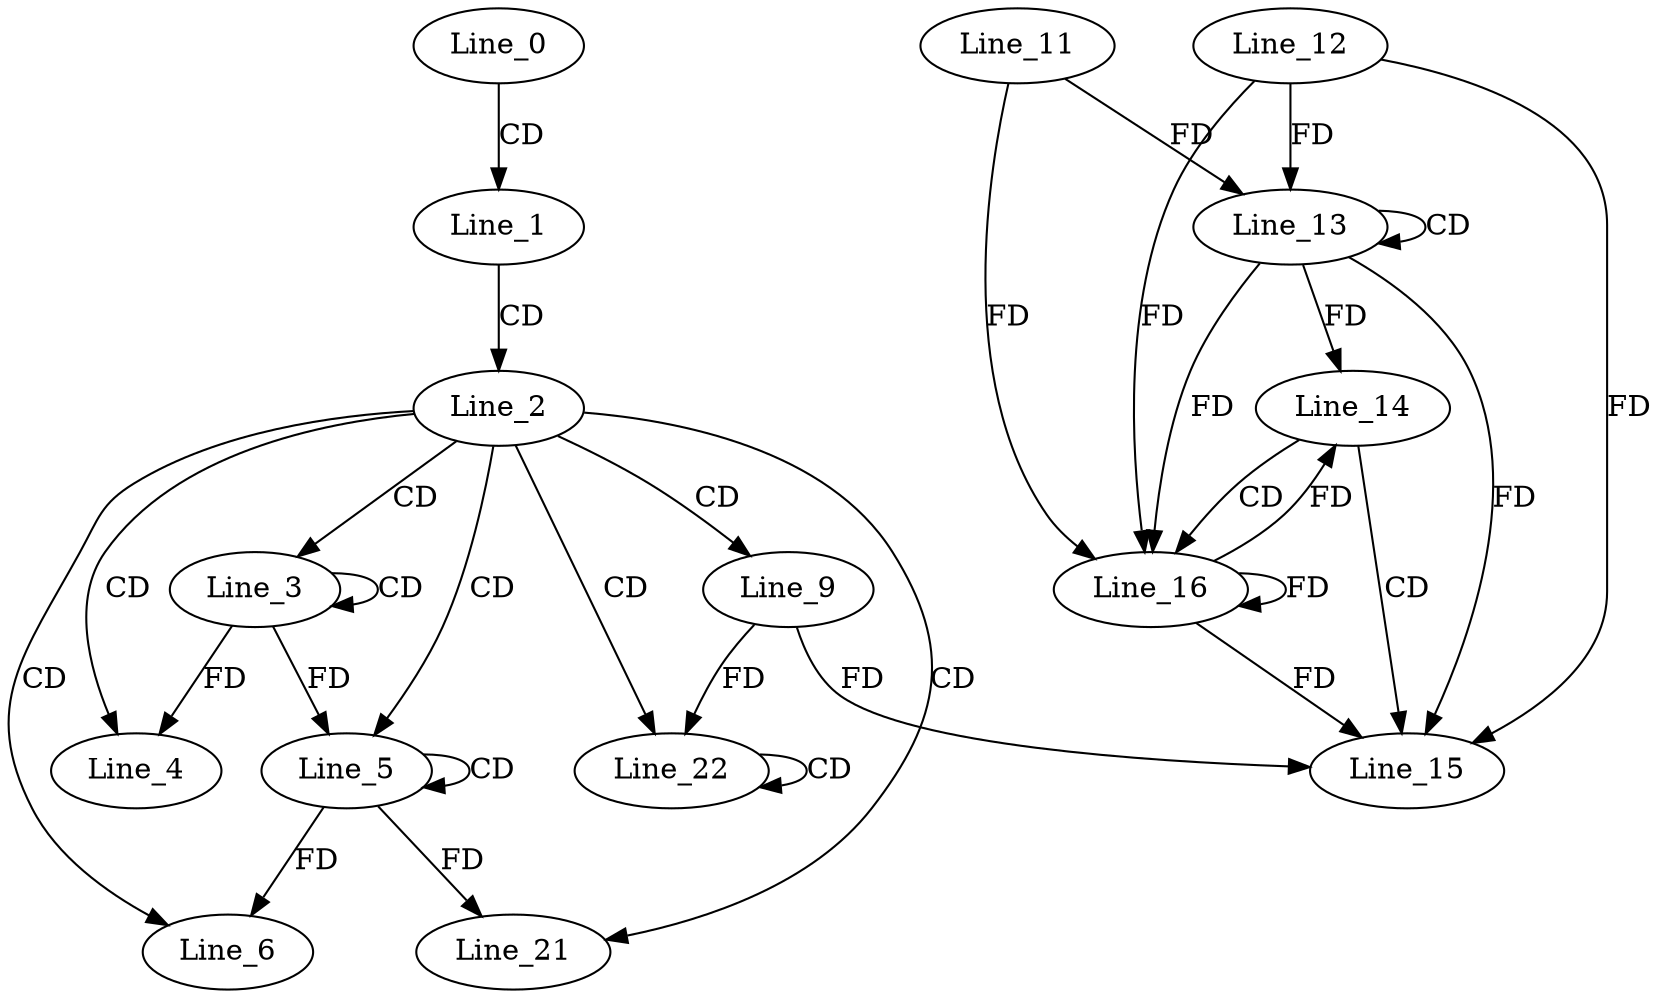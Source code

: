 digraph G {
  Line_0;
  Line_1;
  Line_2;
  Line_3;
  Line_3;
  Line_4;
  Line_5;
  Line_5;
  Line_6;
  Line_9;
  Line_13;
  Line_13;
  Line_11;
  Line_12;
  Line_14;
  Line_15;
  Line_16;
  Line_16;
  Line_21;
  Line_22;
  Line_22;
  Line_0 -> Line_1 [ label="CD" ];
  Line_1 -> Line_2 [ label="CD" ];
  Line_2 -> Line_3 [ label="CD" ];
  Line_3 -> Line_3 [ label="CD" ];
  Line_2 -> Line_4 [ label="CD" ];
  Line_3 -> Line_4 [ label="FD" ];
  Line_2 -> Line_5 [ label="CD" ];
  Line_5 -> Line_5 [ label="CD" ];
  Line_3 -> Line_5 [ label="FD" ];
  Line_2 -> Line_6 [ label="CD" ];
  Line_5 -> Line_6 [ label="FD" ];
  Line_2 -> Line_9 [ label="CD" ];
  Line_13 -> Line_13 [ label="CD" ];
  Line_11 -> Line_13 [ label="FD" ];
  Line_12 -> Line_13 [ label="FD" ];
  Line_13 -> Line_14 [ label="FD" ];
  Line_14 -> Line_15 [ label="CD" ];
  Line_9 -> Line_15 [ label="FD" ];
  Line_12 -> Line_15 [ label="FD" ];
  Line_13 -> Line_15 [ label="FD" ];
  Line_14 -> Line_16 [ label="CD" ];
  Line_16 -> Line_16 [ label="FD" ];
  Line_13 -> Line_16 [ label="FD" ];
  Line_11 -> Line_16 [ label="FD" ];
  Line_12 -> Line_16 [ label="FD" ];
  Line_2 -> Line_21 [ label="CD" ];
  Line_5 -> Line_21 [ label="FD" ];
  Line_2 -> Line_22 [ label="CD" ];
  Line_22 -> Line_22 [ label="CD" ];
  Line_9 -> Line_22 [ label="FD" ];
  Line_16 -> Line_14 [ label="FD" ];
  Line_16 -> Line_15 [ label="FD" ];
}
